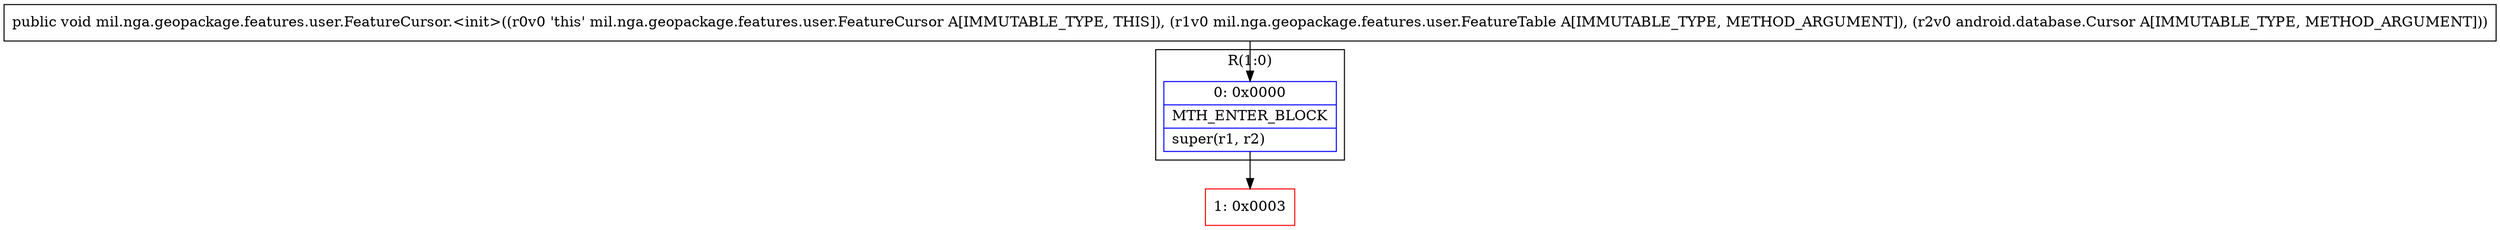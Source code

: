 digraph "CFG formil.nga.geopackage.features.user.FeatureCursor.\<init\>(Lmil\/nga\/geopackage\/features\/user\/FeatureTable;Landroid\/database\/Cursor;)V" {
subgraph cluster_Region_1291624845 {
label = "R(1:0)";
node [shape=record,color=blue];
Node_0 [shape=record,label="{0\:\ 0x0000|MTH_ENTER_BLOCK\l|super(r1, r2)\l}"];
}
Node_1 [shape=record,color=red,label="{1\:\ 0x0003}"];
MethodNode[shape=record,label="{public void mil.nga.geopackage.features.user.FeatureCursor.\<init\>((r0v0 'this' mil.nga.geopackage.features.user.FeatureCursor A[IMMUTABLE_TYPE, THIS]), (r1v0 mil.nga.geopackage.features.user.FeatureTable A[IMMUTABLE_TYPE, METHOD_ARGUMENT]), (r2v0 android.database.Cursor A[IMMUTABLE_TYPE, METHOD_ARGUMENT])) }"];
MethodNode -> Node_0;
Node_0 -> Node_1;
}

